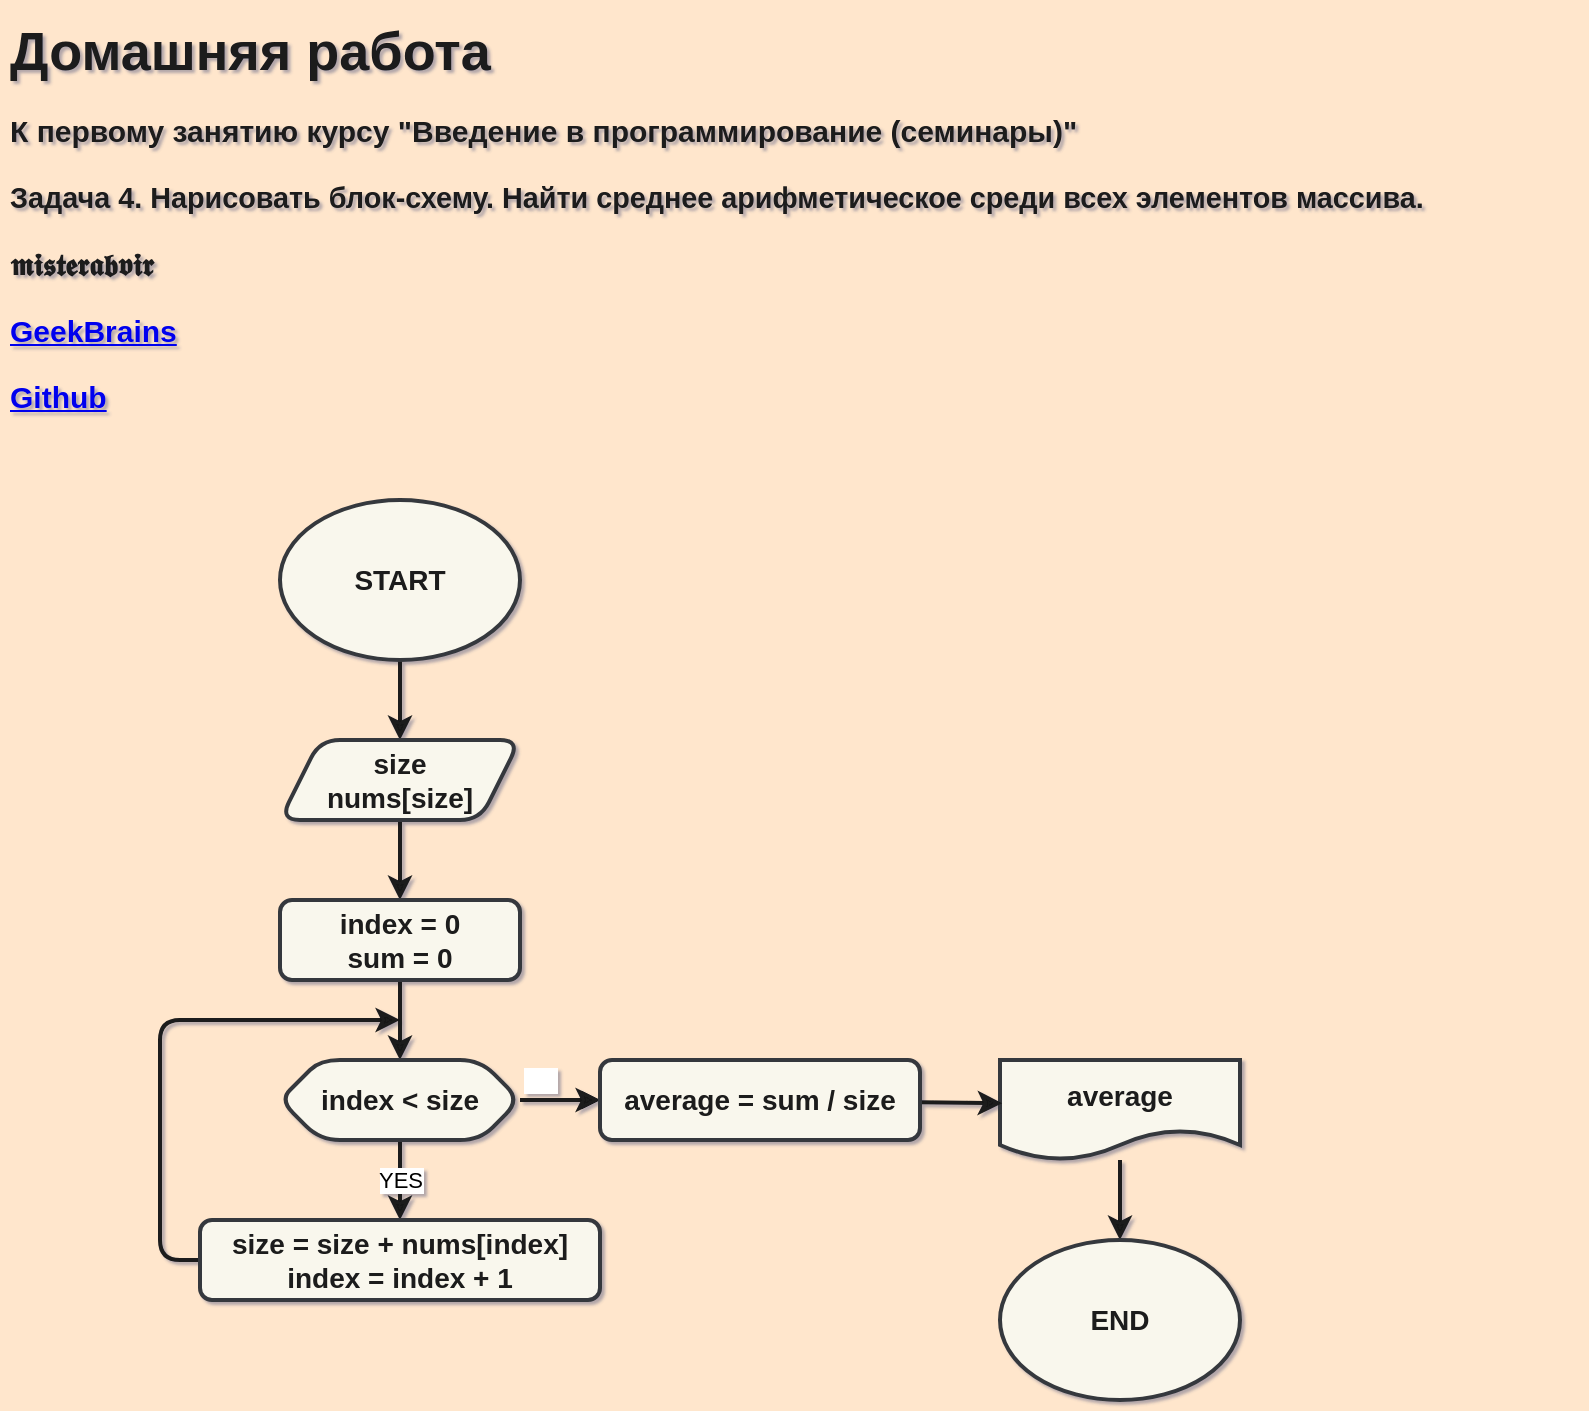 <mxfile>
    <diagram id="HgxuDFO7ci0bPYLWqyz5" name="Page-1">
        <mxGraphModel dx="980" dy="830" grid="1" gridSize="10" guides="1" tooltips="1" connect="1" arrows="1" fold="1" page="1" pageScale="1" pageWidth="827" pageHeight="1169" background="#FFE6CC" math="0" shadow="1">
            <root>
                <mxCell id="0"/>
                <mxCell id="1" parent="0"/>
                <object label="&lt;h1 style=&quot;font-size: 15px&quot;&gt;&lt;font style=&quot;font-size: 27px&quot;&gt;Домашняя работа&lt;/font&gt;&lt;/h1&gt;&lt;p style=&quot;font-size: 15px&quot;&gt;&lt;font style=&quot;font-size: 15px&quot;&gt;К первому занятию курсу &quot;Введение в программирование (семинары)&quot;&lt;/font&gt;&lt;/p&gt;&lt;p style=&quot;font-size: 15px&quot;&gt;&lt;span dir=&quot;ltr&quot; style=&quot;left: 17.979px; top: 106.551px; font-size: 14.383px; font-family: sans-serif; transform: scaleX(1.02);&quot;&gt;Задача 4.&lt;/span&gt;&lt;span dir=&quot;ltr&quot; style=&quot;left: 82.225px; top: 106.551px; font-size: 14.383px; font-family: sans-serif;&quot;&gt;&amp;nbsp;&lt;/span&gt;&lt;span dir=&quot;ltr&quot; style=&quot;left: 86.205px; top: 106.551px; font-size: 14.383px; font-family: sans-serif; transform: scaleX(1.081);&quot;&gt;Нарисовать блок-схему. Найти среднее арифметическое среди всех элементов массива.&lt;/span&gt;&lt;br&gt;&lt;/p&gt;&lt;font style=&quot;font-size: 15px&quot;&gt;𝖒𝖎𝖘𝖙𝖊𝖗𝖆𝖇𝖛𝖎𝖗&lt;br&gt;&lt;/font&gt;&lt;p style=&quot;font-size: 15px&quot;&gt;&lt;a href=&quot;https://gb.ru/users/8831713&quot;&gt;&lt;font style=&quot;font-size: 15px&quot;&gt;GeekBrains&lt;/font&gt;&lt;/a&gt;&lt;/p&gt;&lt;p style=&quot;font-size: 15px&quot;&gt;&lt;a href=&quot;https://github.com/misterabvir/gb_algorithms/&quot;&gt;&lt;font style=&quot;font-size: 15px&quot;&gt;Github&lt;/font&gt;&lt;/a&gt;&lt;/p&gt;" id="23">
                    <mxCell style="text;html=1;strokeColor=none;fillColor=none;spacing=5;spacingTop=-20;whiteSpace=wrap;overflow=hidden;rounded=0;fontSize=14;fontColor=#1A1A1A;fontStyle=1" parent="1" vertex="1">
                        <mxGeometry x="20" y="40" width="790" height="230" as="geometry"/>
                    </mxCell>
                </object>
                <mxCell id="CR5Wsd1j0-2uPPrCEZl8-24" value="" style="edgeStyle=orthogonalEdgeStyle;rounded=1;orthogonalLoop=1;jettySize=auto;html=1;labelBackgroundColor=none;strokeColor=#1A1A1A;strokeWidth=2;fontColor=#1A1A1A;" parent="1" source="CR5Wsd1j0-2uPPrCEZl8-25" target="CR5Wsd1j0-2uPPrCEZl8-26" edge="1">
                    <mxGeometry relative="1" as="geometry"/>
                </mxCell>
                <mxCell id="CR5Wsd1j0-2uPPrCEZl8-25" value="average" style="shape=document;whiteSpace=wrap;html=1;boundedLbl=1;fontSize=14;fillColor=#f9f7ed;strokeColor=#36393d;fontColor=#1A1A1A;rounded=1;strokeWidth=2;fontStyle=1;" parent="1" vertex="1">
                    <mxGeometry x="520" y="560" width="120" height="50" as="geometry"/>
                </mxCell>
                <mxCell id="CR5Wsd1j0-2uPPrCEZl8-26" value="END" style="ellipse;whiteSpace=wrap;html=1;rounded=1;fillColor=#f9f7ed;strokeColor=#36393d;strokeWidth=2;fontColor=#1A1A1A;fontStyle=1;fontSize=14;" parent="1" vertex="1">
                    <mxGeometry x="520" y="650" width="120" height="80" as="geometry"/>
                </mxCell>
                <mxCell id="CR5Wsd1j0-2uPPrCEZl8-27" value="" style="edgeStyle=none;curved=1;rounded=1;html=1;fontSize=14;fontColor=#1A1A1A;labelBackgroundColor=none;strokeColor=#1A1A1A;strokeWidth=2;" parent="1" source="CR5Wsd1j0-2uPPrCEZl8-28" target="CR5Wsd1j0-2uPPrCEZl8-30" edge="1">
                    <mxGeometry relative="1" as="geometry"/>
                </mxCell>
                <mxCell id="CR5Wsd1j0-2uPPrCEZl8-28" value="START" style="ellipse;whiteSpace=wrap;html=1;rounded=1;fillColor=#f9f7ed;strokeColor=#36393d;strokeWidth=2;fontColor=#1A1A1A;fontStyle=1;fontSize=14;" parent="1" vertex="1">
                    <mxGeometry x="160" y="280" width="120" height="80" as="geometry"/>
                </mxCell>
                <mxCell id="CR5Wsd1j0-2uPPrCEZl8-29" value="" style="edgeStyle=orthogonalEdgeStyle;rounded=0;orthogonalLoop=1;jettySize=auto;html=1;strokeColor=#1A1A1A;strokeWidth=2;" parent="1" source="CR5Wsd1j0-2uPPrCEZl8-30" target="CR5Wsd1j0-2uPPrCEZl8-32" edge="1">
                    <mxGeometry relative="1" as="geometry"/>
                </mxCell>
                <mxCell id="CR5Wsd1j0-2uPPrCEZl8-30" value="size&lt;br&gt;nums[size]" style="shape=parallelogram;perimeter=parallelogramPerimeter;whiteSpace=wrap;html=1;fixedSize=1;fontSize=14;fillColor=#f9f7ed;strokeColor=#36393d;fontColor=#1A1A1A;rounded=1;strokeWidth=2;fontStyle=1;" parent="1" vertex="1">
                    <mxGeometry x="160" y="400" width="120" height="40" as="geometry"/>
                </mxCell>
                <mxCell id="CR5Wsd1j0-2uPPrCEZl8-31" value="" style="edgeStyle=orthogonalEdgeStyle;rounded=1;orthogonalLoop=1;jettySize=auto;html=1;labelBackgroundColor=none;strokeColor=#1A1A1A;strokeWidth=2;fontColor=#1A1A1A;" parent="1" source="CR5Wsd1j0-2uPPrCEZl8-32" target="CR5Wsd1j0-2uPPrCEZl8-35" edge="1">
                    <mxGeometry relative="1" as="geometry"/>
                </mxCell>
                <mxCell id="CR5Wsd1j0-2uPPrCEZl8-32" value="index = 0&lt;br&gt;sum = 0" style="rounded=1;whiteSpace=wrap;html=1;fontSize=14;fillColor=#f9f7ed;strokeColor=#36393d;fontColor=#1A1A1A;strokeWidth=2;fontStyle=1;" parent="1" vertex="1">
                    <mxGeometry x="160" y="480" width="120" height="40" as="geometry"/>
                </mxCell>
                <mxCell id="CR5Wsd1j0-2uPPrCEZl8-41" value="YES" style="edgeStyle=orthogonalEdgeStyle;rounded=0;orthogonalLoop=1;jettySize=auto;html=1;exitX=0.5;exitY=1;exitDx=0;exitDy=0;strokeColor=#1A1A1A;strokeWidth=2;" parent="1" source="CR5Wsd1j0-2uPPrCEZl8-35" target="CR5Wsd1j0-2uPPrCEZl8-39" edge="1">
                    <mxGeometry relative="1" as="geometry"/>
                </mxCell>
                <mxCell id="26" value="" style="edgeStyle=none;html=1;fontColor=#1A1A1A;" parent="1" source="CR5Wsd1j0-2uPPrCEZl8-35" target="25" edge="1">
                    <mxGeometry relative="1" as="geometry"/>
                </mxCell>
                <mxCell id="27" value="NO" style="edgeStyle=none;html=1;entryX=0;entryY=0.5;entryDx=0;entryDy=0;fontColor=#FFFFFF;strokeWidth=2;strokeColor=#1A1A1A;" parent="1" source="CR5Wsd1j0-2uPPrCEZl8-35" target="25" edge="1">
                    <mxGeometry x="-0.5" y="10" relative="1" as="geometry">
                        <mxPoint as="offset"/>
                    </mxGeometry>
                </mxCell>
                <mxCell id="CR5Wsd1j0-2uPPrCEZl8-35" value="index &amp;lt; size" style="shape=hexagon;perimeter=hexagonPerimeter2;whiteSpace=wrap;html=1;fixedSize=1;fontSize=14;fillColor=#f9f7ed;strokeColor=#36393d;fontColor=#1A1A1A;rounded=1;strokeWidth=2;fontStyle=1;" parent="1" vertex="1">
                    <mxGeometry x="160" y="560" width="120" height="40" as="geometry"/>
                </mxCell>
                <mxCell id="CR5Wsd1j0-2uPPrCEZl8-38" style="edgeStyle=orthogonalEdgeStyle;rounded=1;orthogonalLoop=1;jettySize=auto;html=1;exitX=0;exitY=0.5;exitDx=0;exitDy=0;labelBackgroundColor=none;strokeColor=#1A1A1A;strokeWidth=2;fontColor=#1A1A1A;" parent="1" source="CR5Wsd1j0-2uPPrCEZl8-39" edge="1">
                    <mxGeometry relative="1" as="geometry">
                        <mxPoint x="220" y="540" as="targetPoint"/>
                        <Array as="points">
                            <mxPoint x="100" y="660"/>
                            <mxPoint x="100" y="540"/>
                        </Array>
                    </mxGeometry>
                </mxCell>
                <mxCell id="CR5Wsd1j0-2uPPrCEZl8-39" value="size = size + nums[index]&lt;br&gt;index = index + 1" style="rounded=1;whiteSpace=wrap;html=1;fontSize=14;fillColor=#f9f7ed;strokeColor=#36393d;fontColor=#1A1A1A;strokeWidth=2;fontStyle=1;" parent="1" vertex="1">
                    <mxGeometry x="120" y="640" width="200" height="40" as="geometry"/>
                </mxCell>
                <mxCell id="28" style="edgeStyle=none;html=1;entryX=0.009;entryY=0.433;entryDx=0;entryDy=0;fontColor=#1A1A1A;strokeColor=#1A1A1A;strokeWidth=2;entryPerimeter=0;" parent="1" source="25" target="CR5Wsd1j0-2uPPrCEZl8-25" edge="1">
                    <mxGeometry relative="1" as="geometry"/>
                </mxCell>
                <mxCell id="25" value="average = sum / size" style="rounded=1;whiteSpace=wrap;html=1;fontSize=14;fillColor=#f9f7ed;strokeColor=#36393d;fontColor=#1A1A1A;strokeWidth=2;fontStyle=1;" parent="1" vertex="1">
                    <mxGeometry x="320" y="560" width="160" height="40" as="geometry"/>
                </mxCell>
            </root>
        </mxGraphModel>
    </diagram>
</mxfile>